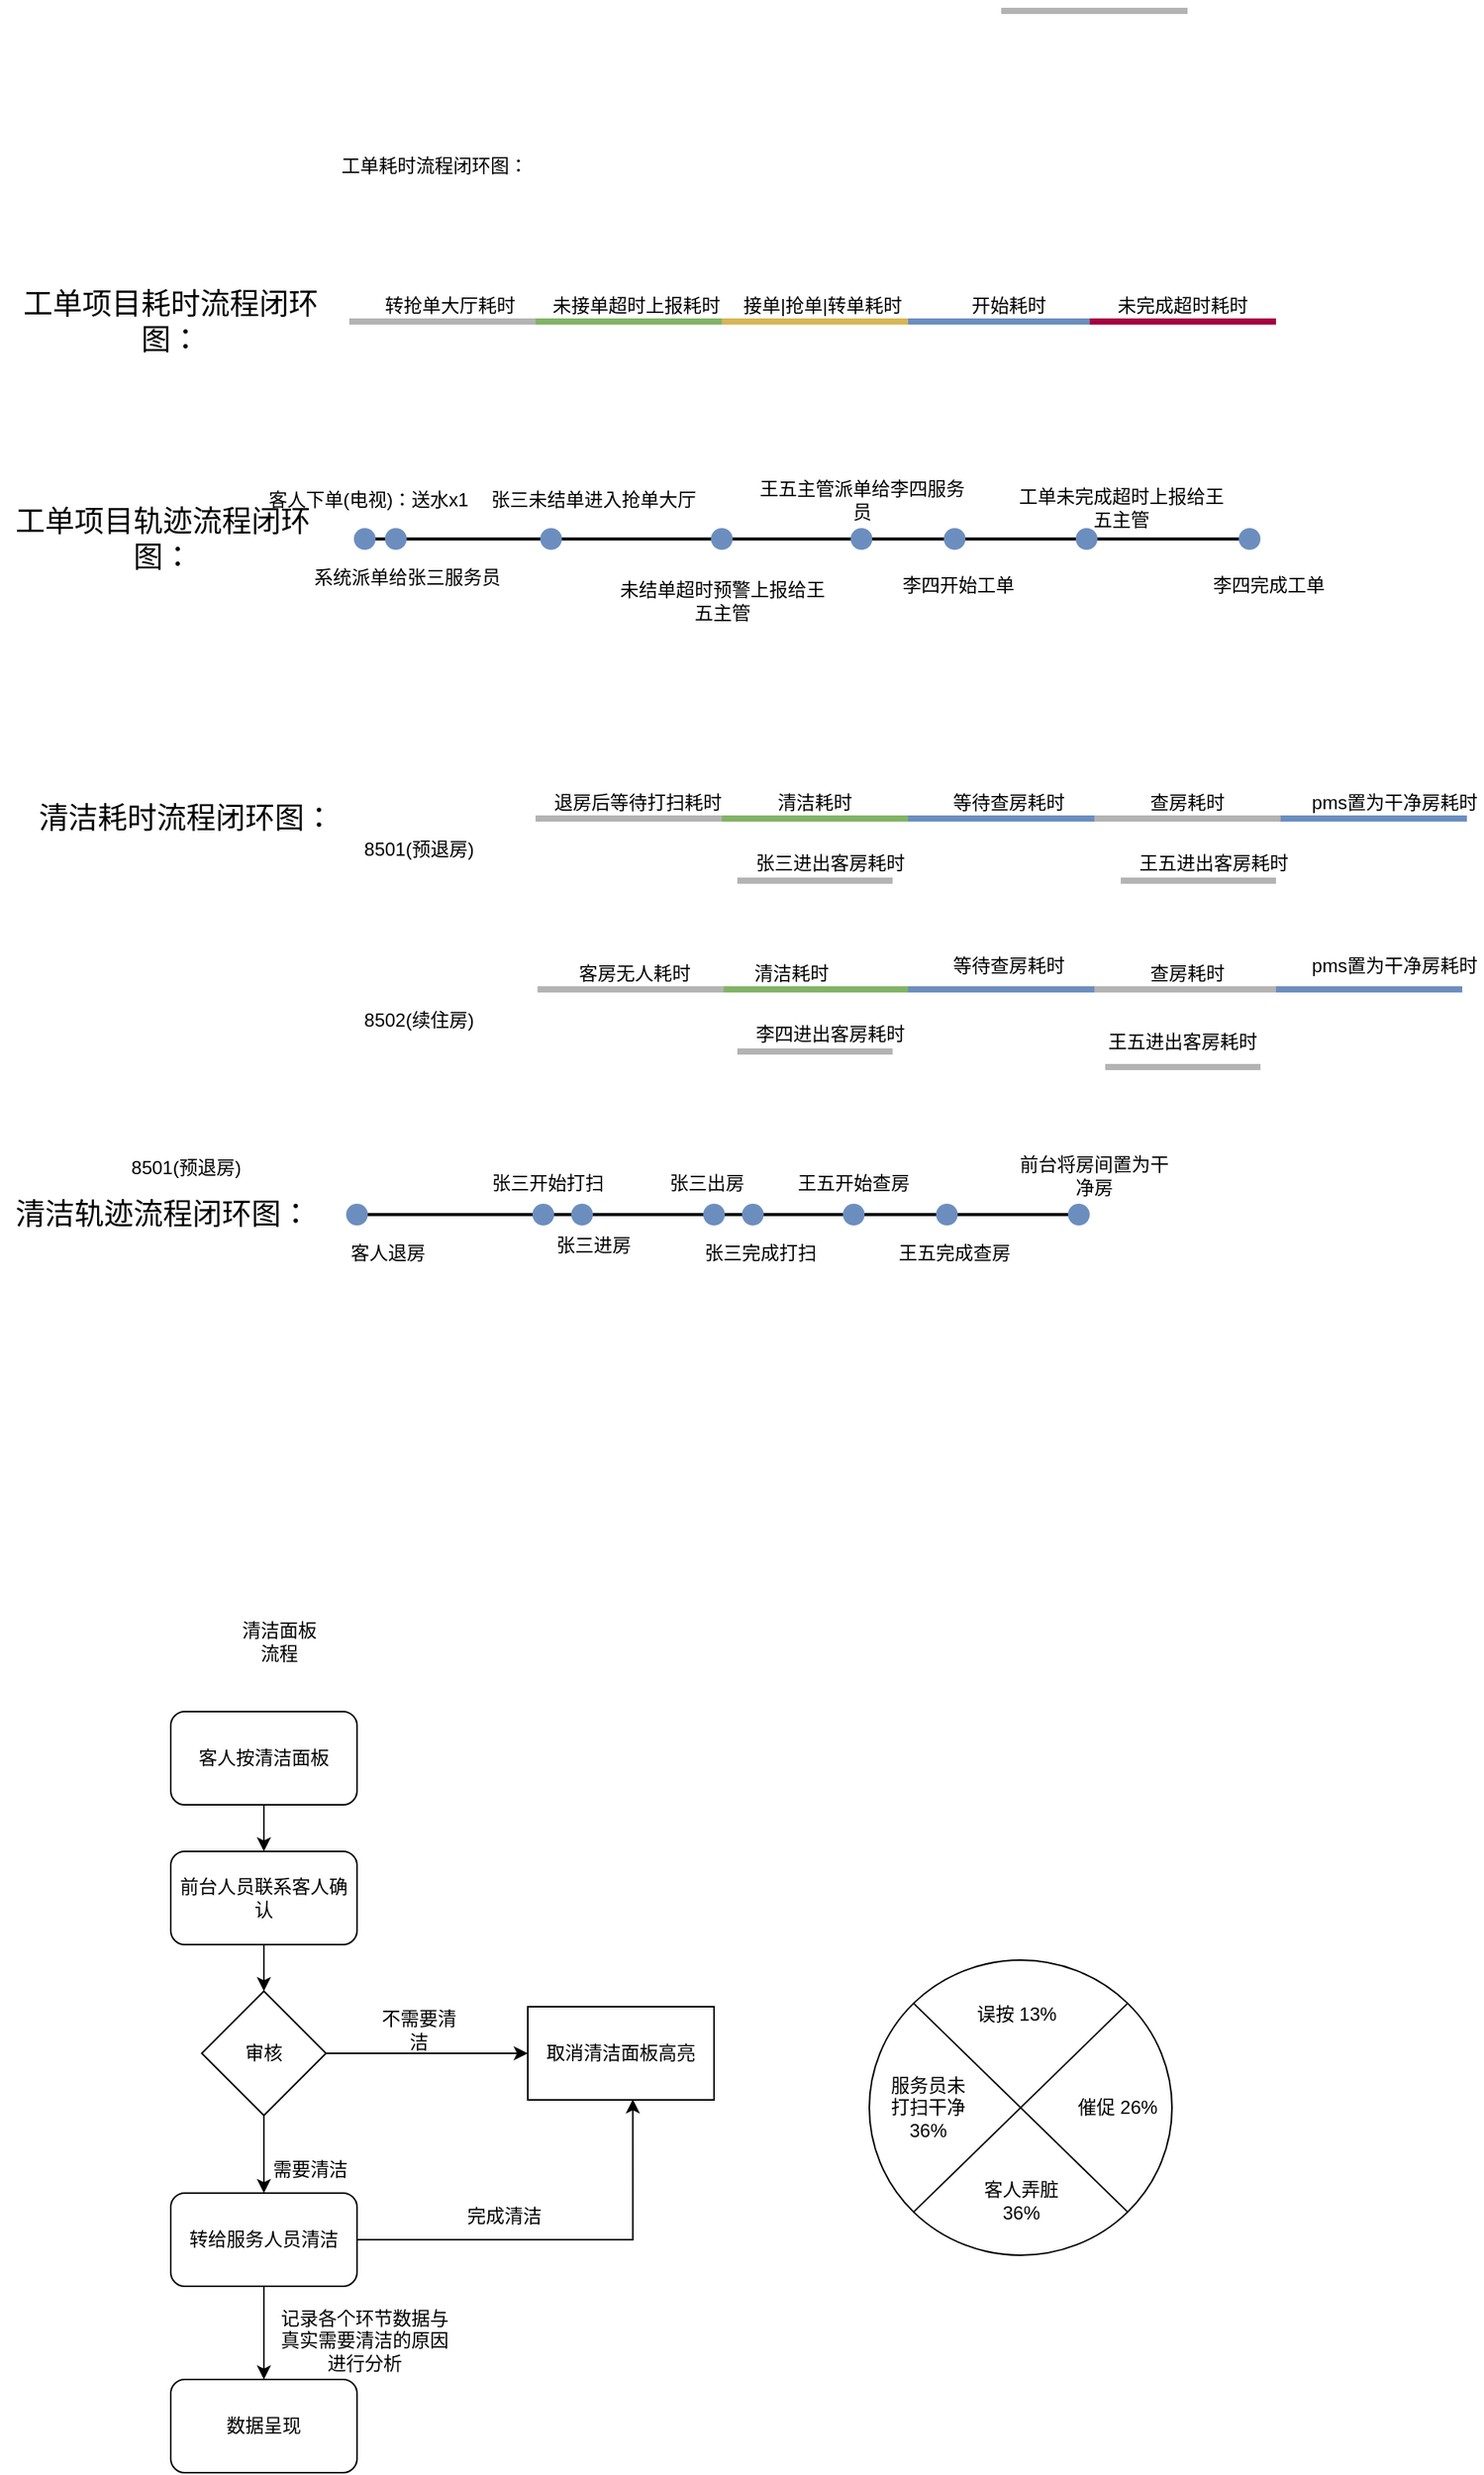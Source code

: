 <mxfile version="24.8.3">
  <diagram name="第 1 页" id="obWlevFwds53lfumDKj4">
    <mxGraphModel dx="794" dy="1623" grid="1" gridSize="10" guides="1" tooltips="1" connect="1" arrows="1" fold="1" page="1" pageScale="1" pageWidth="827" pageHeight="1169" math="0" shadow="0">
      <root>
        <mxCell id="0" />
        <mxCell id="1" parent="0" />
        <mxCell id="yzvjMjl5helgi7MZ5Mqz-64" value="" style="line;strokeWidth=2;html=1;" parent="1" vertex="1">
          <mxGeometry x="230" y="725" width="470" height="10" as="geometry" />
        </mxCell>
        <mxCell id="yzvjMjl5helgi7MZ5Mqz-1" value="" style="line;strokeWidth=4;html=1;perimeter=backbonePerimeter;points=[];outlineConnect=0;strokeColor=#B3B3B3;" parent="1" vertex="1">
          <mxGeometry x="230" y="150" width="120" height="10" as="geometry" />
        </mxCell>
        <mxCell id="yzvjMjl5helgi7MZ5Mqz-2" value="&lt;font style=&quot;font-size: 19px;&quot;&gt;工单项目耗时流程闭环图：&lt;/font&gt;" style="text;html=1;align=center;verticalAlign=middle;whiteSpace=wrap;rounded=0;" parent="1" vertex="1">
          <mxGeometry x="10" y="140" width="210" height="30" as="geometry" />
        </mxCell>
        <mxCell id="yzvjMjl5helgi7MZ5Mqz-3" value="工单耗时流程闭环图：" style="text;html=1;align=center;verticalAlign=middle;whiteSpace=wrap;rounded=0;" parent="1" vertex="1">
          <mxGeometry x="220" y="40" width="130" height="30" as="geometry" />
        </mxCell>
        <mxCell id="yzvjMjl5helgi7MZ5Mqz-4" value="" style="line;strokeWidth=4;html=1;perimeter=backbonePerimeter;points=[];outlineConnect=0;strokeColor=#82b366;fillColor=#d5e8d4;" parent="1" vertex="1">
          <mxGeometry x="350" y="150" width="120" height="10" as="geometry" />
        </mxCell>
        <mxCell id="yzvjMjl5helgi7MZ5Mqz-5" value="接单|抢单|转单耗时" style="text;html=1;align=center;verticalAlign=middle;whiteSpace=wrap;rounded=0;" parent="1" vertex="1">
          <mxGeometry x="470" y="130" width="130" height="30" as="geometry" />
        </mxCell>
        <mxCell id="yzvjMjl5helgi7MZ5Mqz-6" value="开始耗时" style="text;html=1;align=center;verticalAlign=middle;whiteSpace=wrap;rounded=0;" parent="1" vertex="1">
          <mxGeometry x="590" y="130" width="130" height="30" as="geometry" />
        </mxCell>
        <mxCell id="yzvjMjl5helgi7MZ5Mqz-7" value="转抢单大厅耗时" style="text;html=1;align=center;verticalAlign=middle;whiteSpace=wrap;rounded=0;" parent="1" vertex="1">
          <mxGeometry x="230" y="130" width="130" height="30" as="geometry" />
        </mxCell>
        <mxCell id="yzvjMjl5helgi7MZ5Mqz-8" value="未接单超时上报耗时" style="text;html=1;align=center;verticalAlign=middle;whiteSpace=wrap;rounded=0;" parent="1" vertex="1">
          <mxGeometry x="350" y="130" width="130" height="30" as="geometry" />
        </mxCell>
        <mxCell id="yzvjMjl5helgi7MZ5Mqz-9" value="未完成超时耗时" style="text;html=1;align=center;verticalAlign=middle;whiteSpace=wrap;rounded=0;" parent="1" vertex="1">
          <mxGeometry x="702" y="130" width="130" height="30" as="geometry" />
        </mxCell>
        <mxCell id="yzvjMjl5helgi7MZ5Mqz-10" value="" style="line;strokeWidth=4;html=1;perimeter=backbonePerimeter;points=[];outlineConnect=0;strokeColor=#d6b656;fillColor=#fff2cc;" parent="1" vertex="1">
          <mxGeometry x="470" y="150" width="120" height="10" as="geometry" />
        </mxCell>
        <mxCell id="yzvjMjl5helgi7MZ5Mqz-11" value="" style="line;strokeWidth=4;html=1;perimeter=backbonePerimeter;points=[];outlineConnect=0;strokeColor=#6c8ebf;fillColor=#dae8fc;" parent="1" vertex="1">
          <mxGeometry x="590" y="150" width="120" height="10" as="geometry" />
        </mxCell>
        <mxCell id="yzvjMjl5helgi7MZ5Mqz-12" value="" style="line;strokeWidth=4;html=1;perimeter=backbonePerimeter;points=[];outlineConnect=0;strokeColor=#A50040;fillColor=#d80073;fontColor=#ffffff;" parent="1" vertex="1">
          <mxGeometry x="707" y="150" width="120" height="10" as="geometry" />
        </mxCell>
        <mxCell id="yzvjMjl5helgi7MZ5Mqz-14" value="&lt;font style=&quot;font-size: 19px;&quot;&gt;工单项目轨迹流程闭环图：&lt;/font&gt;" style="text;html=1;align=center;verticalAlign=middle;whiteSpace=wrap;rounded=0;" parent="1" vertex="1">
          <mxGeometry x="5" y="280" width="210" height="30" as="geometry" />
        </mxCell>
        <mxCell id="yzvjMjl5helgi7MZ5Mqz-16" value="" style="line;strokeWidth=2;html=1;" parent="1" vertex="1">
          <mxGeometry x="240" y="290" width="570" height="10" as="geometry" />
        </mxCell>
        <mxCell id="yzvjMjl5helgi7MZ5Mqz-17" value="" style="shape=waypoint;sketch=0;fillStyle=solid;size=6;pointerEvents=1;points=[];fillColor=#dae8fc;resizable=0;rotatable=0;perimeter=centerPerimeter;snapToPoint=1;strokeWidth=5;strokeColor=#6c8ebf;" parent="1" vertex="1">
          <mxGeometry x="230" y="285" width="20" height="20" as="geometry" />
        </mxCell>
        <mxCell id="yzvjMjl5helgi7MZ5Mqz-19" value="" style="shape=waypoint;sketch=0;fillStyle=solid;size=6;pointerEvents=1;points=[];fillColor=#dae8fc;resizable=0;rotatable=0;perimeter=centerPerimeter;snapToPoint=1;strokeWidth=5;strokeColor=#6c8ebf;" parent="1" vertex="1">
          <mxGeometry x="350" y="285" width="20" height="20" as="geometry" />
        </mxCell>
        <mxCell id="yzvjMjl5helgi7MZ5Mqz-21" value="" style="shape=waypoint;sketch=0;fillStyle=solid;size=6;pointerEvents=1;points=[];fillColor=#dae8fc;resizable=0;rotatable=0;perimeter=centerPerimeter;snapToPoint=1;strokeWidth=5;strokeColor=#6c8ebf;" parent="1" vertex="1">
          <mxGeometry x="460" y="285" width="20" height="20" as="geometry" />
        </mxCell>
        <mxCell id="yzvjMjl5helgi7MZ5Mqz-22" value="" style="shape=waypoint;sketch=0;fillStyle=solid;size=6;pointerEvents=1;points=[];fillColor=#dae8fc;resizable=0;rotatable=0;perimeter=centerPerimeter;snapToPoint=1;strokeWidth=5;strokeColor=#6c8ebf;" parent="1" vertex="1">
          <mxGeometry x="550" y="285" width="20" height="20" as="geometry" />
        </mxCell>
        <mxCell id="yzvjMjl5helgi7MZ5Mqz-23" value="" style="shape=waypoint;sketch=0;fillStyle=solid;size=6;pointerEvents=1;points=[];fillColor=#dae8fc;resizable=0;rotatable=0;perimeter=centerPerimeter;snapToPoint=1;strokeWidth=5;strokeColor=#6c8ebf;" parent="1" vertex="1">
          <mxGeometry x="610" y="285" width="20" height="20" as="geometry" />
        </mxCell>
        <mxCell id="yzvjMjl5helgi7MZ5Mqz-24" value="" style="shape=waypoint;sketch=0;fillStyle=solid;size=6;pointerEvents=1;points=[];fillColor=#dae8fc;resizable=0;rotatable=0;perimeter=centerPerimeter;snapToPoint=1;strokeWidth=5;strokeColor=#6c8ebf;" parent="1" vertex="1">
          <mxGeometry x="695" y="285" width="20" height="20" as="geometry" />
        </mxCell>
        <mxCell id="yzvjMjl5helgi7MZ5Mqz-25" value="" style="shape=waypoint;sketch=0;fillStyle=solid;size=6;pointerEvents=1;points=[];fillColor=#dae8fc;resizable=0;rotatable=0;perimeter=centerPerimeter;snapToPoint=1;strokeWidth=5;strokeColor=#6c8ebf;" parent="1" vertex="1">
          <mxGeometry x="800" y="285" width="20" height="20" as="geometry" />
        </mxCell>
        <mxCell id="yzvjMjl5helgi7MZ5Mqz-26" value="客人下单(电视)：送水x1" style="text;html=1;align=center;verticalAlign=middle;whiteSpace=wrap;rounded=0;" parent="1" vertex="1">
          <mxGeometry x="170" y="255" width="145" height="30" as="geometry" />
        </mxCell>
        <mxCell id="yzvjMjl5helgi7MZ5Mqz-27" value="" style="shape=waypoint;sketch=0;fillStyle=solid;size=6;pointerEvents=1;points=[];fillColor=#dae8fc;resizable=0;rotatable=0;perimeter=centerPerimeter;snapToPoint=1;strokeWidth=5;strokeColor=#6c8ebf;" parent="1" vertex="1">
          <mxGeometry x="250" y="285" width="20" height="20" as="geometry" />
        </mxCell>
        <mxCell id="yzvjMjl5helgi7MZ5Mqz-28" value="系统派单给张三服务员" style="text;html=1;align=center;verticalAlign=middle;whiteSpace=wrap;rounded=0;" parent="1" vertex="1">
          <mxGeometry x="195" y="305" width="145" height="30" as="geometry" />
        </mxCell>
        <mxCell id="yzvjMjl5helgi7MZ5Mqz-29" value="张三未结单进入抢单大厅" style="text;html=1;align=center;verticalAlign=middle;whiteSpace=wrap;rounded=0;" parent="1" vertex="1">
          <mxGeometry x="315" y="255" width="145" height="30" as="geometry" />
        </mxCell>
        <mxCell id="yzvjMjl5helgi7MZ5Mqz-30" value="未结单超时预警上报给王五主管" style="text;html=1;align=center;verticalAlign=middle;whiteSpace=wrap;rounded=0;" parent="1" vertex="1">
          <mxGeometry x="397.5" y="320" width="145" height="30" as="geometry" />
        </mxCell>
        <mxCell id="yzvjMjl5helgi7MZ5Mqz-31" value="王五主管派单给李四服务员" style="text;html=1;align=center;verticalAlign=middle;whiteSpace=wrap;rounded=0;" parent="1" vertex="1">
          <mxGeometry x="487.5" y="255" width="145" height="30" as="geometry" />
        </mxCell>
        <mxCell id="yzvjMjl5helgi7MZ5Mqz-32" value="李四开始工单" style="text;html=1;align=center;verticalAlign=middle;whiteSpace=wrap;rounded=0;" parent="1" vertex="1">
          <mxGeometry x="550" y="310" width="145" height="30" as="geometry" />
        </mxCell>
        <mxCell id="yzvjMjl5helgi7MZ5Mqz-33" value="工单未完成超时上报给王五主管" style="text;html=1;align=center;verticalAlign=middle;whiteSpace=wrap;rounded=0;" parent="1" vertex="1">
          <mxGeometry x="655" y="260" width="145" height="30" as="geometry" />
        </mxCell>
        <mxCell id="yzvjMjl5helgi7MZ5Mqz-34" value="李四完成工单" style="text;html=1;align=center;verticalAlign=middle;whiteSpace=wrap;rounded=0;" parent="1" vertex="1">
          <mxGeometry x="750" y="310" width="145" height="30" as="geometry" />
        </mxCell>
        <mxCell id="yzvjMjl5helgi7MZ5Mqz-35" value="&lt;font style=&quot;font-size: 19px;&quot;&gt;清洁耗时流程闭环图：&lt;/font&gt;" style="text;html=1;align=center;verticalAlign=middle;whiteSpace=wrap;rounded=0;" parent="1" vertex="1">
          <mxGeometry x="20" y="460" width="210" height="30" as="geometry" />
        </mxCell>
        <mxCell id="yzvjMjl5helgi7MZ5Mqz-36" value="" style="line;strokeWidth=4;html=1;perimeter=backbonePerimeter;points=[];outlineConnect=0;strokeColor=#B3B3B3;" parent="1" vertex="1">
          <mxGeometry x="350" y="470" width="120" height="10" as="geometry" />
        </mxCell>
        <mxCell id="yzvjMjl5helgi7MZ5Mqz-37" value="" style="line;strokeWidth=4;html=1;perimeter=backbonePerimeter;points=[];outlineConnect=0;strokeColor=#82b366;fillColor=#d5e8d4;" parent="1" vertex="1">
          <mxGeometry x="470" y="470" width="120" height="10" as="geometry" />
        </mxCell>
        <mxCell id="yzvjMjl5helgi7MZ5Mqz-38" value="退房后等待打扫耗时" style="text;html=1;align=center;verticalAlign=middle;whiteSpace=wrap;rounded=0;" parent="1" vertex="1">
          <mxGeometry x="351.25" y="450" width="130" height="30" as="geometry" />
        </mxCell>
        <mxCell id="yzvjMjl5helgi7MZ5Mqz-39" value="8501(预退房)" style="text;html=1;align=center;verticalAlign=middle;whiteSpace=wrap;rounded=0;" parent="1" vertex="1">
          <mxGeometry x="235" y="480" width="80" height="30" as="geometry" />
        </mxCell>
        <mxCell id="yzvjMjl5helgi7MZ5Mqz-40" value="清洁耗时" style="text;html=1;align=center;verticalAlign=middle;whiteSpace=wrap;rounded=0;" parent="1" vertex="1">
          <mxGeometry x="490" y="450" width="80" height="30" as="geometry" />
        </mxCell>
        <mxCell id="yzvjMjl5helgi7MZ5Mqz-41" value="" style="line;strokeWidth=4;html=1;perimeter=backbonePerimeter;points=[];outlineConnect=0;strokeColor=#B3B3B3;" parent="1" vertex="1">
          <mxGeometry x="480" y="510" width="100" height="10" as="geometry" />
        </mxCell>
        <mxCell id="yzvjMjl5helgi7MZ5Mqz-42" value="张三进出客房耗时" style="text;whiteSpace=wrap;" parent="1" vertex="1">
          <mxGeometry x="490" y="490" width="110" height="40" as="geometry" />
        </mxCell>
        <mxCell id="yzvjMjl5helgi7MZ5Mqz-43" value="" style="line;strokeWidth=4;html=1;perimeter=backbonePerimeter;points=[];outlineConnect=0;strokeColor=#B3B3B3;" parent="1" vertex="1">
          <mxGeometry x="650" y="-50" width="120" height="10" as="geometry" />
        </mxCell>
        <mxCell id="yzvjMjl5helgi7MZ5Mqz-44" value="" style="line;strokeWidth=4;html=1;perimeter=backbonePerimeter;points=[];outlineConnect=0;strokeColor=#82b366;fillColor=#d5e8d4;" parent="1" vertex="1">
          <mxGeometry x="470" y="580" width="120" height="10" as="geometry" />
        </mxCell>
        <mxCell id="yzvjMjl5helgi7MZ5Mqz-46" value="8502(续住房)" style="text;html=1;align=center;verticalAlign=middle;whiteSpace=wrap;rounded=0;" parent="1" vertex="1">
          <mxGeometry x="235" y="590" width="80" height="30" as="geometry" />
        </mxCell>
        <mxCell id="yzvjMjl5helgi7MZ5Mqz-47" value="清洁耗时" style="text;html=1;align=center;verticalAlign=middle;whiteSpace=wrap;rounded=0;" parent="1" vertex="1">
          <mxGeometry x="450" y="560" width="130" height="30" as="geometry" />
        </mxCell>
        <mxCell id="yzvjMjl5helgi7MZ5Mqz-48" value="" style="line;strokeWidth=4;html=1;perimeter=backbonePerimeter;points=[];outlineConnect=0;strokeColor=#B3B3B3;" parent="1" vertex="1">
          <mxGeometry x="480" y="620" width="100" height="10" as="geometry" />
        </mxCell>
        <mxCell id="yzvjMjl5helgi7MZ5Mqz-49" value="李四进出客房耗时" style="text;whiteSpace=wrap;" parent="1" vertex="1">
          <mxGeometry x="490" y="600" width="110" height="40" as="geometry" />
        </mxCell>
        <mxCell id="yzvjMjl5helgi7MZ5Mqz-50" value="&lt;font style=&quot;font-size: 19px;&quot;&gt;清洁轨迹流程闭环图：&lt;/font&gt;" style="text;html=1;align=center;verticalAlign=middle;whiteSpace=wrap;rounded=0;" parent="1" vertex="1">
          <mxGeometry x="5" y="715" width="210" height="30" as="geometry" />
        </mxCell>
        <mxCell id="yzvjMjl5helgi7MZ5Mqz-51" value="" style="shape=waypoint;sketch=0;fillStyle=solid;size=6;pointerEvents=1;points=[];fillColor=#dae8fc;resizable=0;rotatable=0;perimeter=centerPerimeter;snapToPoint=1;strokeWidth=5;strokeColor=#6c8ebf;" parent="1" vertex="1">
          <mxGeometry x="225" y="720" width="20" height="20" as="geometry" />
        </mxCell>
        <mxCell id="yzvjMjl5helgi7MZ5Mqz-52" value="" style="shape=waypoint;sketch=0;fillStyle=solid;size=6;pointerEvents=1;points=[];fillColor=#dae8fc;resizable=0;rotatable=0;perimeter=centerPerimeter;snapToPoint=1;strokeWidth=5;strokeColor=#6c8ebf;" parent="1" vertex="1">
          <mxGeometry x="345" y="720" width="20" height="20" as="geometry" />
        </mxCell>
        <mxCell id="yzvjMjl5helgi7MZ5Mqz-53" value="" style="shape=waypoint;sketch=0;fillStyle=solid;size=6;pointerEvents=1;points=[];fillColor=#dae8fc;resizable=0;rotatable=0;perimeter=centerPerimeter;snapToPoint=1;strokeWidth=5;strokeColor=#6c8ebf;" parent="1" vertex="1">
          <mxGeometry x="455" y="720" width="20" height="20" as="geometry" />
        </mxCell>
        <mxCell id="yzvjMjl5helgi7MZ5Mqz-54" value="" style="shape=waypoint;sketch=0;fillStyle=solid;size=6;pointerEvents=1;points=[];fillColor=#dae8fc;resizable=0;rotatable=0;perimeter=centerPerimeter;snapToPoint=1;strokeWidth=5;strokeColor=#6c8ebf;" parent="1" vertex="1">
          <mxGeometry x="545" y="720" width="20" height="20" as="geometry" />
        </mxCell>
        <mxCell id="yzvjMjl5helgi7MZ5Mqz-55" value="" style="shape=waypoint;sketch=0;fillStyle=solid;size=6;pointerEvents=1;points=[];fillColor=#dae8fc;resizable=0;rotatable=0;perimeter=centerPerimeter;snapToPoint=1;strokeWidth=5;strokeColor=#6c8ebf;" parent="1" vertex="1">
          <mxGeometry x="605" y="720" width="20" height="20" as="geometry" />
        </mxCell>
        <mxCell id="yzvjMjl5helgi7MZ5Mqz-56" value="" style="shape=waypoint;sketch=0;fillStyle=solid;size=6;pointerEvents=1;points=[];fillColor=#dae8fc;resizable=0;rotatable=0;perimeter=centerPerimeter;snapToPoint=1;strokeWidth=5;strokeColor=#6c8ebf;" parent="1" vertex="1">
          <mxGeometry x="690" y="720" width="20" height="20" as="geometry" />
        </mxCell>
        <mxCell id="yzvjMjl5helgi7MZ5Mqz-59" value="客人退房" style="text;html=1;align=center;verticalAlign=middle;whiteSpace=wrap;rounded=0;" parent="1" vertex="1">
          <mxGeometry x="220" y="740" width="70" height="30" as="geometry" />
        </mxCell>
        <mxCell id="yzvjMjl5helgi7MZ5Mqz-60" value="张三开始打扫" style="text;html=1;align=center;verticalAlign=middle;whiteSpace=wrap;rounded=0;" parent="1" vertex="1">
          <mxGeometry x="317.5" y="695" width="80" height="30" as="geometry" />
        </mxCell>
        <mxCell id="yzvjMjl5helgi7MZ5Mqz-61" value="张三进房" style="text;html=1;align=center;verticalAlign=middle;whiteSpace=wrap;rounded=0;" parent="1" vertex="1">
          <mxGeometry x="351.25" y="735" width="72.5" height="30" as="geometry" />
        </mxCell>
        <mxCell id="yzvjMjl5helgi7MZ5Mqz-62" value="张三完成打扫" style="text;html=1;align=center;verticalAlign=middle;whiteSpace=wrap;rounded=0;" parent="1" vertex="1">
          <mxGeometry x="455" y="747.5" width="80" height="15" as="geometry" />
        </mxCell>
        <mxCell id="yzvjMjl5helgi7MZ5Mqz-63" value="王五开始查房" style="text;html=1;align=center;verticalAlign=middle;whiteSpace=wrap;rounded=0;" parent="1" vertex="1">
          <mxGeometry x="505" y="695" width="100" height="30" as="geometry" />
        </mxCell>
        <mxCell id="yzvjMjl5helgi7MZ5Mqz-65" value="8501(预退房)" style="text;html=1;align=center;verticalAlign=middle;whiteSpace=wrap;rounded=0;" parent="1" vertex="1">
          <mxGeometry x="85" y="685" width="80" height="30" as="geometry" />
        </mxCell>
        <mxCell id="yzvjMjl5helgi7MZ5Mqz-66" value="" style="shape=waypoint;sketch=0;fillStyle=solid;size=6;pointerEvents=1;points=[];fillColor=#dae8fc;resizable=0;rotatable=0;perimeter=centerPerimeter;snapToPoint=1;strokeWidth=5;strokeColor=#6c8ebf;" parent="1" vertex="1">
          <mxGeometry x="370" y="720" width="20" height="20" as="geometry" />
        </mxCell>
        <mxCell id="yzvjMjl5helgi7MZ5Mqz-67" value="" style="line;strokeWidth=4;html=1;perimeter=backbonePerimeter;points=[];outlineConnect=0;strokeColor=#6c8ebf;fillColor=#dae8fc;" parent="1" vertex="1">
          <mxGeometry x="590" y="470" width="120" height="10" as="geometry" />
        </mxCell>
        <mxCell id="yzvjMjl5helgi7MZ5Mqz-68" value="" style="line;strokeWidth=4;html=1;perimeter=backbonePerimeter;points=[];outlineConnect=0;strokeColor=#B3B3B3;" parent="1" vertex="1">
          <mxGeometry x="710" y="470" width="120" height="10" as="geometry" />
        </mxCell>
        <mxCell id="yzvjMjl5helgi7MZ5Mqz-69" value="等待查房耗时" style="text;html=1;align=center;verticalAlign=middle;whiteSpace=wrap;rounded=0;" parent="1" vertex="1">
          <mxGeometry x="615" y="450" width="80" height="30" as="geometry" />
        </mxCell>
        <mxCell id="yzvjMjl5helgi7MZ5Mqz-70" value="查房耗时" style="text;html=1;align=center;verticalAlign=middle;whiteSpace=wrap;rounded=0;" parent="1" vertex="1">
          <mxGeometry x="730" y="450" width="80" height="30" as="geometry" />
        </mxCell>
        <mxCell id="yzvjMjl5helgi7MZ5Mqz-71" value="" style="line;strokeWidth=4;html=1;perimeter=backbonePerimeter;points=[];outlineConnect=0;strokeColor=#B3B3B3;" parent="1" vertex="1">
          <mxGeometry x="727" y="510" width="100" height="10" as="geometry" />
        </mxCell>
        <mxCell id="yzvjMjl5helgi7MZ5Mqz-72" value="王五进出客房耗时" style="text;whiteSpace=wrap;" parent="1" vertex="1">
          <mxGeometry x="737" y="490" width="110" height="40" as="geometry" />
        </mxCell>
        <mxCell id="yzvjMjl5helgi7MZ5Mqz-73" value="等待查房耗时" style="text;html=1;align=center;verticalAlign=middle;whiteSpace=wrap;rounded=0;" parent="1" vertex="1">
          <mxGeometry x="615" y="555" width="80" height="30" as="geometry" />
        </mxCell>
        <mxCell id="yzvjMjl5helgi7MZ5Mqz-74" value="查房耗时" style="text;html=1;align=center;verticalAlign=middle;whiteSpace=wrap;rounded=0;" parent="1" vertex="1">
          <mxGeometry x="730" y="560" width="80" height="30" as="geometry" />
        </mxCell>
        <mxCell id="yzvjMjl5helgi7MZ5Mqz-75" value="" style="line;strokeWidth=4;html=1;perimeter=backbonePerimeter;points=[];outlineConnect=0;strokeColor=#B3B3B3;" parent="1" vertex="1">
          <mxGeometry x="717" y="630" width="100" height="10" as="geometry" />
        </mxCell>
        <mxCell id="yzvjMjl5helgi7MZ5Mqz-76" value="" style="line;strokeWidth=4;html=1;perimeter=backbonePerimeter;points=[];outlineConnect=0;strokeColor=#6c8ebf;fillColor=#dae8fc;" parent="1" vertex="1">
          <mxGeometry x="590" y="580" width="120" height="10" as="geometry" />
        </mxCell>
        <mxCell id="yzvjMjl5helgi7MZ5Mqz-77" value="" style="line;strokeWidth=4;html=1;perimeter=backbonePerimeter;points=[];outlineConnect=0;strokeColor=#B3B3B3;" parent="1" vertex="1">
          <mxGeometry x="710" y="580" width="120" height="10" as="geometry" />
        </mxCell>
        <mxCell id="yzvjMjl5helgi7MZ5Mqz-78" value="王五进出客房耗时" style="text;whiteSpace=wrap;" parent="1" vertex="1">
          <mxGeometry x="717" y="605" width="110" height="40" as="geometry" />
        </mxCell>
        <mxCell id="yzvjMjl5helgi7MZ5Mqz-79" value="" style="shape=waypoint;sketch=0;fillStyle=solid;size=6;pointerEvents=1;points=[];fillColor=#dae8fc;resizable=0;rotatable=0;perimeter=centerPerimeter;snapToPoint=1;strokeWidth=5;strokeColor=#6c8ebf;" parent="1" vertex="1">
          <mxGeometry x="480" y="720" width="20" height="20" as="geometry" />
        </mxCell>
        <mxCell id="yzvjMjl5helgi7MZ5Mqz-80" value="张三出房" style="text;html=1;align=center;verticalAlign=middle;whiteSpace=wrap;rounded=0;" parent="1" vertex="1">
          <mxGeometry x="423.75" y="695" width="72.5" height="30" as="geometry" />
        </mxCell>
        <mxCell id="yzvjMjl5helgi7MZ5Mqz-82" value="王五完成查房" style="text;html=1;align=center;verticalAlign=middle;whiteSpace=wrap;rounded=0;" parent="1" vertex="1">
          <mxGeometry x="570" y="740" width="100" height="30" as="geometry" />
        </mxCell>
        <mxCell id="yzvjMjl5helgi7MZ5Mqz-83" value="前台将房间置为干净房" style="text;html=1;align=center;verticalAlign=middle;whiteSpace=wrap;rounded=0;" parent="1" vertex="1">
          <mxGeometry x="660" y="690" width="100" height="30" as="geometry" />
        </mxCell>
        <mxCell id="tDMkqELr2ya7yGN_-XLU-1" value="清洁面板流程" style="text;html=1;align=center;verticalAlign=middle;whiteSpace=wrap;rounded=0;" parent="1" vertex="1">
          <mxGeometry x="155" y="990" width="60" height="30" as="geometry" />
        </mxCell>
        <mxCell id="tDMkqELr2ya7yGN_-XLU-4" style="edgeStyle=orthogonalEdgeStyle;rounded=0;orthogonalLoop=1;jettySize=auto;html=1;exitX=0.5;exitY=1;exitDx=0;exitDy=0;entryX=0.5;entryY=0;entryDx=0;entryDy=0;" parent="1" source="tDMkqELr2ya7yGN_-XLU-2" target="tDMkqELr2ya7yGN_-XLU-3" edge="1">
          <mxGeometry relative="1" as="geometry" />
        </mxCell>
        <mxCell id="tDMkqELr2ya7yGN_-XLU-2" value="客人按清洁面板" style="rounded=1;whiteSpace=wrap;html=1;" parent="1" vertex="1">
          <mxGeometry x="115" y="1050" width="120" height="60" as="geometry" />
        </mxCell>
        <mxCell id="tDMkqELr2ya7yGN_-XLU-7" style="edgeStyle=orthogonalEdgeStyle;rounded=0;orthogonalLoop=1;jettySize=auto;html=1;exitX=0.5;exitY=1;exitDx=0;exitDy=0;entryX=0.5;entryY=0;entryDx=0;entryDy=0;" parent="1" source="tDMkqELr2ya7yGN_-XLU-3" target="tDMkqELr2ya7yGN_-XLU-6" edge="1">
          <mxGeometry relative="1" as="geometry" />
        </mxCell>
        <mxCell id="tDMkqELr2ya7yGN_-XLU-3" value="前台人员联系客人确认" style="rounded=1;whiteSpace=wrap;html=1;" parent="1" vertex="1">
          <mxGeometry x="115" y="1140" width="120" height="60" as="geometry" />
        </mxCell>
        <mxCell id="tDMkqELr2ya7yGN_-XLU-8" style="edgeStyle=orthogonalEdgeStyle;rounded=0;orthogonalLoop=1;jettySize=auto;html=1;exitX=1;exitY=0.5;exitDx=0;exitDy=0;entryX=0;entryY=0.5;entryDx=0;entryDy=0;" parent="1" source="tDMkqELr2ya7yGN_-XLU-6" target="tDMkqELr2ya7yGN_-XLU-9" edge="1">
          <mxGeometry relative="1" as="geometry">
            <mxPoint x="320" y="1270" as="targetPoint" />
          </mxGeometry>
        </mxCell>
        <mxCell id="tDMkqELr2ya7yGN_-XLU-11" style="edgeStyle=orthogonalEdgeStyle;rounded=0;orthogonalLoop=1;jettySize=auto;html=1;exitX=0.5;exitY=1;exitDx=0;exitDy=0;entryX=0.5;entryY=0;entryDx=0;entryDy=0;" parent="1" source="tDMkqELr2ya7yGN_-XLU-6" target="tDMkqELr2ya7yGN_-XLU-14" edge="1">
          <mxGeometry relative="1" as="geometry">
            <mxPoint x="175" y="1380" as="targetPoint" />
          </mxGeometry>
        </mxCell>
        <mxCell id="tDMkqELr2ya7yGN_-XLU-6" value="审核" style="rhombus;whiteSpace=wrap;html=1;" parent="1" vertex="1">
          <mxGeometry x="135" y="1230" width="80" height="80" as="geometry" />
        </mxCell>
        <mxCell id="tDMkqELr2ya7yGN_-XLU-9" value="取消清洁面板高亮" style="rounded=0;whiteSpace=wrap;html=1;" parent="1" vertex="1">
          <mxGeometry x="345" y="1240" width="120" height="60" as="geometry" />
        </mxCell>
        <mxCell id="tDMkqELr2ya7yGN_-XLU-10" value="不需要清洁" style="text;html=1;align=center;verticalAlign=middle;whiteSpace=wrap;rounded=0;" parent="1" vertex="1">
          <mxGeometry x="245" y="1240" width="60" height="30" as="geometry" />
        </mxCell>
        <mxCell id="tDMkqELr2ya7yGN_-XLU-12" value="需要清洁" style="text;html=1;align=center;verticalAlign=middle;whiteSpace=wrap;rounded=0;" parent="1" vertex="1">
          <mxGeometry x="175" y="1330" width="60" height="30" as="geometry" />
        </mxCell>
        <mxCell id="tDMkqELr2ya7yGN_-XLU-19" style="edgeStyle=orthogonalEdgeStyle;rounded=0;orthogonalLoop=1;jettySize=auto;html=1;exitX=0.5;exitY=1;exitDx=0;exitDy=0;entryX=0.5;entryY=0;entryDx=0;entryDy=0;" parent="1" source="tDMkqELr2ya7yGN_-XLU-14" target="tDMkqELr2ya7yGN_-XLU-18" edge="1">
          <mxGeometry relative="1" as="geometry" />
        </mxCell>
        <mxCell id="tDMkqELr2ya7yGN_-XLU-14" value="转给服务人员清洁" style="rounded=1;whiteSpace=wrap;html=1;" parent="1" vertex="1">
          <mxGeometry x="115" y="1360" width="120" height="60" as="geometry" />
        </mxCell>
        <mxCell id="tDMkqELr2ya7yGN_-XLU-15" style="edgeStyle=orthogonalEdgeStyle;rounded=0;orthogonalLoop=1;jettySize=auto;html=1;exitX=1;exitY=0.5;exitDx=0;exitDy=0;entryX=0.564;entryY=0.994;entryDx=0;entryDy=0;entryPerimeter=0;" parent="1" source="tDMkqELr2ya7yGN_-XLU-14" target="tDMkqELr2ya7yGN_-XLU-9" edge="1">
          <mxGeometry relative="1" as="geometry" />
        </mxCell>
        <mxCell id="tDMkqELr2ya7yGN_-XLU-16" value="完成清洁" style="text;html=1;align=center;verticalAlign=middle;whiteSpace=wrap;rounded=0;" parent="1" vertex="1">
          <mxGeometry x="300" y="1360" width="60" height="30" as="geometry" />
        </mxCell>
        <mxCell id="tDMkqELr2ya7yGN_-XLU-18" value="数据呈现" style="rounded=1;whiteSpace=wrap;html=1;" parent="1" vertex="1">
          <mxGeometry x="115" y="1480" width="120" height="60" as="geometry" />
        </mxCell>
        <mxCell id="tDMkqELr2ya7yGN_-XLU-20" value="记录各个环节数据与真实需要清洁的原因进行分析" style="text;html=1;align=center;verticalAlign=middle;whiteSpace=wrap;rounded=0;" parent="1" vertex="1">
          <mxGeometry x="180" y="1430" width="120" height="50" as="geometry" />
        </mxCell>
        <mxCell id="JV9mWkTR-LQPT0FHHh7m-1" value="" style="line;strokeWidth=4;html=1;perimeter=backbonePerimeter;points=[];outlineConnect=0;strokeColor=#B3B3B3;" vertex="1" parent="1">
          <mxGeometry x="351.25" y="580" width="120" height="10" as="geometry" />
        </mxCell>
        <mxCell id="JV9mWkTR-LQPT0FHHh7m-2" value="客房无人耗时" style="text;html=1;align=center;verticalAlign=middle;whiteSpace=wrap;rounded=0;" vertex="1" parent="1">
          <mxGeometry x="349" y="560" width="130" height="30" as="geometry" />
        </mxCell>
        <mxCell id="JV9mWkTR-LQPT0FHHh7m-3" value="" style="line;strokeWidth=4;html=1;perimeter=backbonePerimeter;points=[];outlineConnect=0;strokeColor=#6c8ebf;fillColor=#dae8fc;" vertex="1" parent="1">
          <mxGeometry x="827" y="580" width="120" height="10" as="geometry" />
        </mxCell>
        <mxCell id="JV9mWkTR-LQPT0FHHh7m-4" value="" style="line;strokeWidth=4;html=1;perimeter=backbonePerimeter;points=[];outlineConnect=0;strokeColor=#6c8ebf;fillColor=#dae8fc;" vertex="1" parent="1">
          <mxGeometry x="830" y="470" width="120" height="10" as="geometry" />
        </mxCell>
        <mxCell id="JV9mWkTR-LQPT0FHHh7m-5" value="pms置为干净房耗时" style="text;html=1;align=center;verticalAlign=middle;whiteSpace=wrap;rounded=0;" vertex="1" parent="1">
          <mxGeometry x="847" y="450" width="113" height="30" as="geometry" />
        </mxCell>
        <mxCell id="JV9mWkTR-LQPT0FHHh7m-6" value="pms置为干净房耗时" style="text;html=1;align=center;verticalAlign=middle;whiteSpace=wrap;rounded=0;" vertex="1" parent="1">
          <mxGeometry x="847" y="555" width="113" height="30" as="geometry" />
        </mxCell>
        <mxCell id="JV9mWkTR-LQPT0FHHh7m-7" value="" style="shape=sumEllipse;perimeter=ellipsePerimeter;whiteSpace=wrap;html=1;backgroundOutline=1;" vertex="1" parent="1">
          <mxGeometry x="565" y="1210" width="195" height="190" as="geometry" />
        </mxCell>
        <mxCell id="JV9mWkTR-LQPT0FHHh7m-8" value="误按 13%" style="text;html=1;align=center;verticalAlign=middle;whiteSpace=wrap;rounded=0;" vertex="1" parent="1">
          <mxGeometry x="630" y="1230" width="60" height="30" as="geometry" />
        </mxCell>
        <mxCell id="JV9mWkTR-LQPT0FHHh7m-9" value="催促 26%" style="text;html=1;align=center;verticalAlign=middle;whiteSpace=wrap;rounded=0;" vertex="1" parent="1">
          <mxGeometry x="695" y="1290" width="60" height="30" as="geometry" />
        </mxCell>
        <mxCell id="JV9mWkTR-LQPT0FHHh7m-10" value="客人弄脏 36%" style="text;html=1;align=center;verticalAlign=middle;whiteSpace=wrap;rounded=0;" vertex="1" parent="1">
          <mxGeometry x="632.5" y="1350" width="60" height="30" as="geometry" />
        </mxCell>
        <mxCell id="JV9mWkTR-LQPT0FHHh7m-11" value="服务员未打扫干净 36%" style="text;html=1;align=center;verticalAlign=middle;whiteSpace=wrap;rounded=0;" vertex="1" parent="1">
          <mxGeometry x="572.5" y="1290" width="60" height="30" as="geometry" />
        </mxCell>
      </root>
    </mxGraphModel>
  </diagram>
</mxfile>
